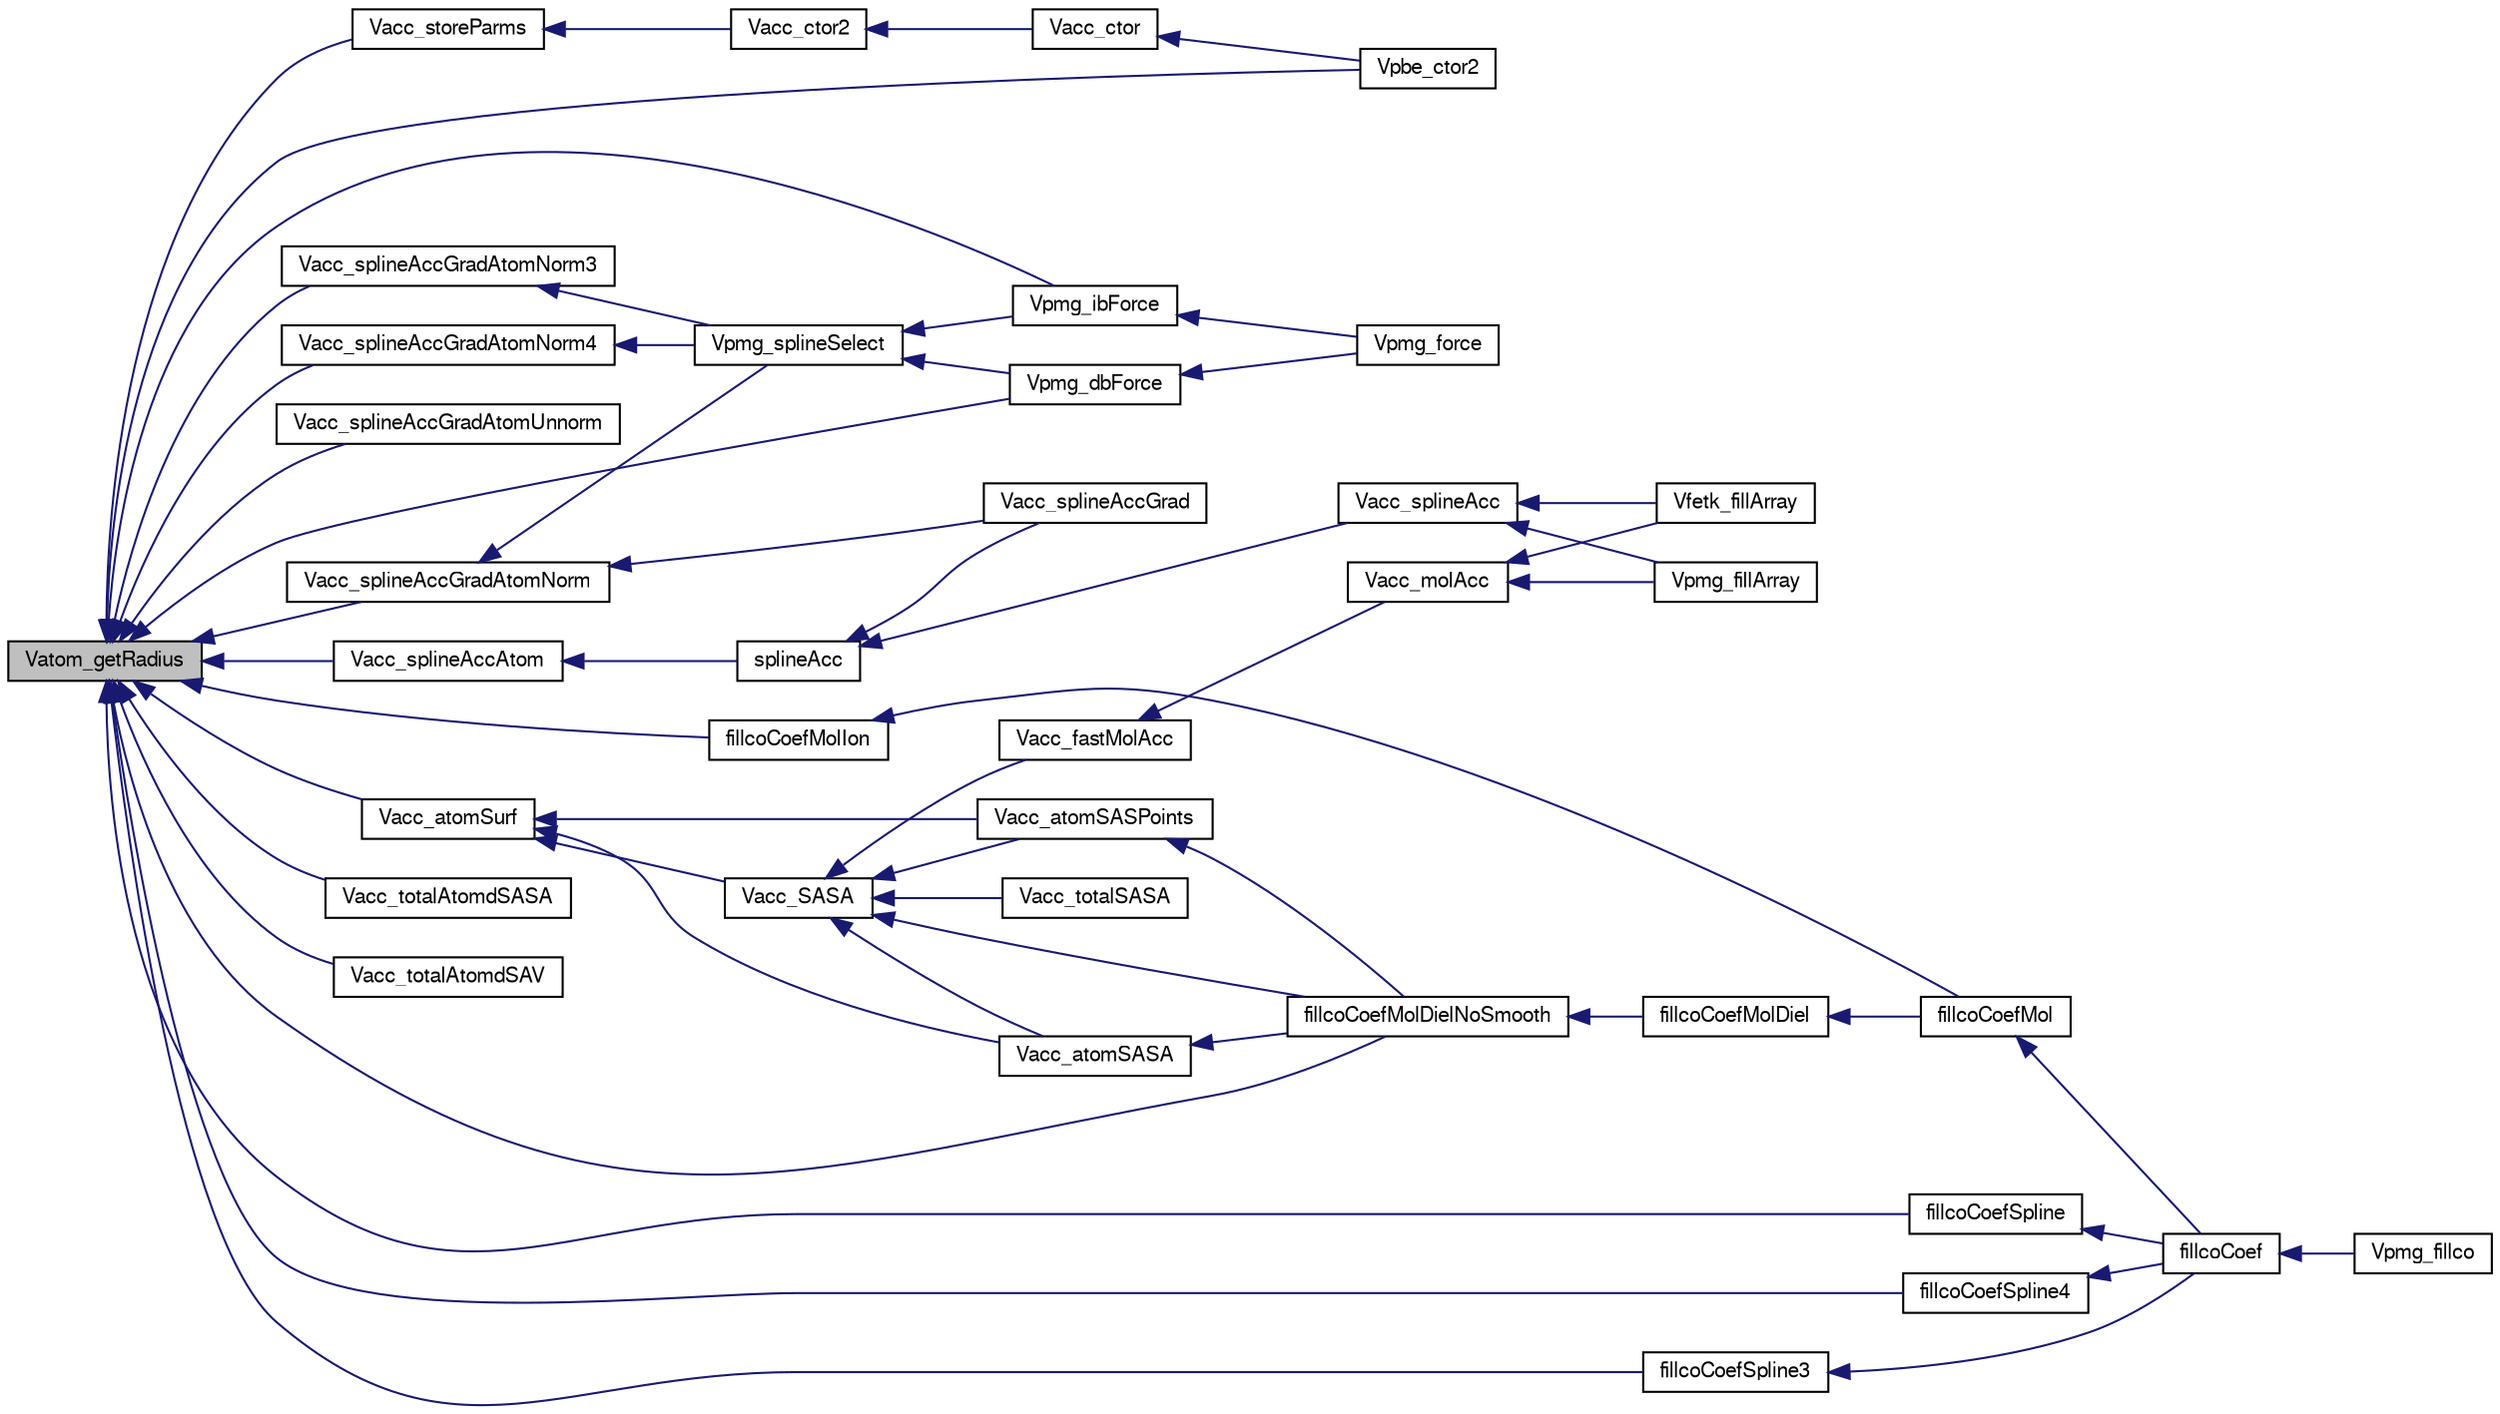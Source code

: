 digraph "Vatom_getRadius"
{
  edge [fontname="FreeSans",fontsize="10",labelfontname="FreeSans",labelfontsize="10"];
  node [fontname="FreeSans",fontsize="10",shape=record];
  rankdir="LR";
  Node1 [label="Vatom_getRadius",height=0.2,width=0.4,color="black", fillcolor="grey75", style="filled" fontcolor="black"];
  Node1 -> Node2 [dir="back",color="midnightblue",fontsize="10",style="solid",fontname="FreeSans"];
  Node2 [label="Vacc_storeParms",height=0.2,width=0.4,color="black", fillcolor="white", style="filled",URL="$vacc_8c.html#a43a99ef46d09254c73e3edf1ed1a3e3d"];
  Node2 -> Node3 [dir="back",color="midnightblue",fontsize="10",style="solid",fontname="FreeSans"];
  Node3 [label="Vacc_ctor2",height=0.2,width=0.4,color="black", fillcolor="white", style="filled",URL="$group___vacc.html#ga04c21186f33179193e153b82d9c1daf8",tooltip="FORTRAN stub to construct the accessibility object."];
  Node3 -> Node4 [dir="back",color="midnightblue",fontsize="10",style="solid",fontname="FreeSans"];
  Node4 [label="Vacc_ctor",height=0.2,width=0.4,color="black", fillcolor="white", style="filled",URL="$group___vacc.html#ga6d35703fb022ab73c33627667262f16f",tooltip="Construct the accessibility object."];
  Node4 -> Node5 [dir="back",color="midnightblue",fontsize="10",style="solid",fontname="FreeSans"];
  Node5 [label="Vpbe_ctor2",height=0.2,width=0.4,color="black", fillcolor="white", style="filled",URL="$group___vpbe.html#gacaf51947bfe10a206974dc3fd4c29e46",tooltip="FORTRAN stub to construct Vpbe objct."];
  Node1 -> Node6 [dir="back",color="midnightblue",fontsize="10",style="solid",fontname="FreeSans"];
  Node6 [label="Vacc_splineAccGradAtomNorm",height=0.2,width=0.4,color="black", fillcolor="white", style="filled",URL="$group___vacc.html#ga02bc1d0af5c35f2f5acaecf4f6b46449",tooltip="Report gradient of spline-based accessibility with respect to a particular atom normalized by the acc..."];
  Node6 -> Node7 [dir="back",color="midnightblue",fontsize="10",style="solid",fontname="FreeSans"];
  Node7 [label="Vacc_splineAccGrad",height=0.2,width=0.4,color="black", fillcolor="white", style="filled",URL="$group___vacc.html#ga696c5e5e782ec49072e83478144eb10d",tooltip="Report gradient of spline-based accessibility."];
  Node6 -> Node8 [dir="back",color="midnightblue",fontsize="10",style="solid",fontname="FreeSans"];
  Node8 [label="Vpmg_splineSelect",height=0.2,width=0.4,color="black", fillcolor="white", style="filled",URL="$vpmg_8c.html#a1271687db8aa07b73c4ce3316943b72c",tooltip="Selects a spline based surface method from either VSM_SPLINE, VSM_SPLINE5 or VSM_SPLINE7."];
  Node8 -> Node9 [dir="back",color="midnightblue",fontsize="10",style="solid",fontname="FreeSans"];
  Node9 [label="Vpmg_ibForce",height=0.2,width=0.4,color="black", fillcolor="white", style="filled",URL="$group___vpmg.html#ga140aea8dc31832d40a7cfb638464ee67",tooltip="Calculate the osmotic pressure on the specified atom in units of k_B T/AA."];
  Node9 -> Node10 [dir="back",color="midnightblue",fontsize="10",style="solid",fontname="FreeSans"];
  Node10 [label="Vpmg_force",height=0.2,width=0.4,color="black", fillcolor="white", style="filled",URL="$group___vpmg.html#gaaedec4be6966e3cee14a0a746ade406c",tooltip="Calculate the total force on the specified atom in units of k_B T/AA."];
  Node8 -> Node11 [dir="back",color="midnightblue",fontsize="10",style="solid",fontname="FreeSans"];
  Node11 [label="Vpmg_dbForce",height=0.2,width=0.4,color="black", fillcolor="white", style="filled",URL="$group___vpmg.html#gae681cc5a764ed8b8f9f869c047af997b",tooltip="Calculate the dielectric boundary forces on the specified atom in units of k_B T/AA."];
  Node11 -> Node10 [dir="back",color="midnightblue",fontsize="10",style="solid",fontname="FreeSans"];
  Node1 -> Node12 [dir="back",color="midnightblue",fontsize="10",style="solid",fontname="FreeSans"];
  Node12 [label="Vacc_splineAccGradAtomUnnorm",height=0.2,width=0.4,color="black", fillcolor="white", style="filled",URL="$group___vacc.html#ga172ea224ac81bd3dd952d16dc8654c52",tooltip="Report gradient of spline-based accessibility with respect to a particular atom (see Vpmg_splineAccAt..."];
  Node1 -> Node13 [dir="back",color="midnightblue",fontsize="10",style="solid",fontname="FreeSans"];
  Node13 [label="Vacc_splineAccAtom",height=0.2,width=0.4,color="black", fillcolor="white", style="filled",URL="$group___vacc.html#gafd1dc8f126eed1c8ffea8d81e859c7cd",tooltip="Report spline-based accessibility for a given atom."];
  Node13 -> Node14 [dir="back",color="midnightblue",fontsize="10",style="solid",fontname="FreeSans"];
  Node14 [label="splineAcc",height=0.2,width=0.4,color="black", fillcolor="white", style="filled",URL="$vacc_8c.html#a2a318b9e1df4d9a97ac47cf55498c4a8",tooltip="Fast spline-based surface computation subroutine."];
  Node14 -> Node15 [dir="back",color="midnightblue",fontsize="10",style="solid",fontname="FreeSans"];
  Node15 [label="Vacc_splineAcc",height=0.2,width=0.4,color="black", fillcolor="white", style="filled",URL="$group___vacc.html#ga6ba9bfeee26f30304543c0c15aeb34ef",tooltip="Report spline-based accessibility."];
  Node15 -> Node16 [dir="back",color="midnightblue",fontsize="10",style="solid",fontname="FreeSans"];
  Node16 [label="Vfetk_fillArray",height=0.2,width=0.4,color="black", fillcolor="white", style="filled",URL="$group___vfetk.html#gab568aa48a9072ad4fe3007a181affda1",tooltip="Fill an array with the specified data."];
  Node15 -> Node17 [dir="back",color="midnightblue",fontsize="10",style="solid",fontname="FreeSans"];
  Node17 [label="Vpmg_fillArray",height=0.2,width=0.4,color="black", fillcolor="white", style="filled",URL="$group___vpmg.html#ga11ed702159c3c6ee7d89c9d0bcdee240",tooltip="Fill the specified array with accessibility values."];
  Node14 -> Node7 [dir="back",color="midnightblue",fontsize="10",style="solid",fontname="FreeSans"];
  Node1 -> Node18 [dir="back",color="midnightblue",fontsize="10",style="solid",fontname="FreeSans"];
  Node18 [label="Vacc_atomSurf",height=0.2,width=0.4,color="black", fillcolor="white", style="filled",URL="$group___vacc.html#ga8c962cab8849df00c7f8ac61f3f8246b",tooltip="Set up an array of points corresponding to the SAS due to a particular atom."];
  Node18 -> Node19 [dir="back",color="midnightblue",fontsize="10",style="solid",fontname="FreeSans"];
  Node19 [label="Vacc_SASA",height=0.2,width=0.4,color="black", fillcolor="white", style="filled",URL="$group___vacc.html#gad2041f50041470d01e00a17f18b5b6c2",tooltip="Build the solvent accessible surface (SAS) and calculate the solvent accessible surface area..."];
  Node19 -> Node20 [dir="back",color="midnightblue",fontsize="10",style="solid",fontname="FreeSans"];
  Node20 [label="Vacc_fastMolAcc",height=0.2,width=0.4,color="black", fillcolor="white", style="filled",URL="$group___vacc.html#gace3cf23d10bbc818a28b212ef5c94f84",tooltip="Report molecular accessibility quickly."];
  Node20 -> Node21 [dir="back",color="midnightblue",fontsize="10",style="solid",fontname="FreeSans"];
  Node21 [label="Vacc_molAcc",height=0.2,width=0.4,color="black", fillcolor="white", style="filled",URL="$group___vacc.html#ga31a47b0e2a3e828ab38802dbebb07415",tooltip="Report molecular accessibility."];
  Node21 -> Node16 [dir="back",color="midnightblue",fontsize="10",style="solid",fontname="FreeSans"];
  Node21 -> Node17 [dir="back",color="midnightblue",fontsize="10",style="solid",fontname="FreeSans"];
  Node19 -> Node22 [dir="back",color="midnightblue",fontsize="10",style="solid",fontname="FreeSans"];
  Node22 [label="Vacc_totalSASA",height=0.2,width=0.4,color="black", fillcolor="white", style="filled",URL="$group___vacc.html#ga6e6925112665279c1b237f792c595e82",tooltip="Return the total solvent accessible surface area (SASA)"];
  Node19 -> Node23 [dir="back",color="midnightblue",fontsize="10",style="solid",fontname="FreeSans"];
  Node23 [label="Vacc_atomSASA",height=0.2,width=0.4,color="black", fillcolor="white", style="filled",URL="$group___vacc.html#ga9913f912bca5c71ba11ef9aefe7c390c",tooltip="Return the atomic solvent accessible surface area (SASA)"];
  Node23 -> Node24 [dir="back",color="midnightblue",fontsize="10",style="solid",fontname="FreeSans"];
  Node24 [label="fillcoCoefMolDielNoSmooth",height=0.2,width=0.4,color="black", fillcolor="white", style="filled",URL="$vpmg_8c.html#adf9fff114eed3d5d94f3adbbf9527483",tooltip="Fill differential operator coefficient arrays from a molecular surface calculation without smoothing..."];
  Node24 -> Node25 [dir="back",color="midnightblue",fontsize="10",style="solid",fontname="FreeSans"];
  Node25 [label="fillcoCoefMolDiel",height=0.2,width=0.4,color="black", fillcolor="white", style="filled",URL="$vpmg_8c.html#a34484f0f2f254b954abf20c5a98ab9d4",tooltip="Fill differential operator coefficient arrays from a molecular surface calculation."];
  Node25 -> Node26 [dir="back",color="midnightblue",fontsize="10",style="solid",fontname="FreeSans"];
  Node26 [label="fillcoCoefMol",height=0.2,width=0.4,color="black", fillcolor="white", style="filled",URL="$vpmg_8c.html#a62617829770eaed11c159947453e457c",tooltip="Fill operator coefficient arrays from a molecular surface calculation."];
  Node26 -> Node27 [dir="back",color="midnightblue",fontsize="10",style="solid",fontname="FreeSans"];
  Node27 [label="fillcoCoef",height=0.2,width=0.4,color="black", fillcolor="white", style="filled",URL="$vpmg_8c.html#a169088d2631112390e9699d0ff25ab0a",tooltip="Top-level driver to fill all operator coefficient arrays."];
  Node27 -> Node28 [dir="back",color="midnightblue",fontsize="10",style="solid",fontname="FreeSans"];
  Node28 [label="Vpmg_fillco",height=0.2,width=0.4,color="black", fillcolor="white", style="filled",URL="$group___vpmg.html#gaf117af16d5e9c5bd4e557a69ec1eb73a",tooltip="Fill the coefficient arrays prior to solving the equation."];
  Node19 -> Node29 [dir="back",color="midnightblue",fontsize="10",style="solid",fontname="FreeSans"];
  Node29 [label="Vacc_atomSASPoints",height=0.2,width=0.4,color="black", fillcolor="white", style="filled",URL="$group___vacc.html#gaa1b76ea181d5f3a3ddb2b890e470cb3f",tooltip="Get the set of points for this atom&#39;s solvent-accessible surface."];
  Node29 -> Node24 [dir="back",color="midnightblue",fontsize="10",style="solid",fontname="FreeSans"];
  Node19 -> Node24 [dir="back",color="midnightblue",fontsize="10",style="solid",fontname="FreeSans"];
  Node18 -> Node23 [dir="back",color="midnightblue",fontsize="10",style="solid",fontname="FreeSans"];
  Node18 -> Node29 [dir="back",color="midnightblue",fontsize="10",style="solid",fontname="FreeSans"];
  Node1 -> Node30 [dir="back",color="midnightblue",fontsize="10",style="solid",fontname="FreeSans"];
  Node30 [label="Vacc_splineAccGradAtomNorm4",height=0.2,width=0.4,color="black", fillcolor="white", style="filled",URL="$group___vacc.html#gad3f1efb0d9af322e255746a09ac674d2",tooltip="Report gradient of spline-based accessibility with respect to a particular atom normalized by a 4th o..."];
  Node30 -> Node8 [dir="back",color="midnightblue",fontsize="10",style="solid",fontname="FreeSans"];
  Node1 -> Node31 [dir="back",color="midnightblue",fontsize="10",style="solid",fontname="FreeSans"];
  Node31 [label="Vacc_splineAccGradAtomNorm3",height=0.2,width=0.4,color="black", fillcolor="white", style="filled",URL="$group___vacc.html#ga406f82703bc43217e0e39412e2e780c4",tooltip="Report gradient of spline-based accessibility with respect to a particular atom normalized by a 3rd o..."];
  Node31 -> Node8 [dir="back",color="midnightblue",fontsize="10",style="solid",fontname="FreeSans"];
  Node1 -> Node32 [dir="back",color="midnightblue",fontsize="10",style="solid",fontname="FreeSans"];
  Node32 [label="Vacc_totalAtomdSASA",height=0.2,width=0.4,color="black", fillcolor="white", style="filled",URL="$group___vacc.html#ga6778ad8dd91c1ed6f868a836f2050843",tooltip="Testing purposes only."];
  Node1 -> Node33 [dir="back",color="midnightblue",fontsize="10",style="solid",fontname="FreeSans"];
  Node33 [label="Vacc_totalAtomdSAV",height=0.2,width=0.4,color="black", fillcolor="white", style="filled",URL="$group___vacc.html#ga2f0ab2c1092a991c401dca0836a5a084",tooltip="Total solvent accessible volume."];
  Node1 -> Node5 [dir="back",color="midnightblue",fontsize="10",style="solid",fontname="FreeSans"];
  Node1 -> Node34 [dir="back",color="midnightblue",fontsize="10",style="solid",fontname="FreeSans"];
  Node34 [label="fillcoCoefMolIon",height=0.2,width=0.4,color="black", fillcolor="white", style="filled",URL="$vpmg_8c.html#a9217fdfc8737424d5e5ccc1193f9c3b0",tooltip="Fill ion (nonlinear) operator coefficient array from a molecular surface calculation."];
  Node34 -> Node26 [dir="back",color="midnightblue",fontsize="10",style="solid",fontname="FreeSans"];
  Node1 -> Node24 [dir="back",color="midnightblue",fontsize="10",style="solid",fontname="FreeSans"];
  Node1 -> Node35 [dir="back",color="midnightblue",fontsize="10",style="solid",fontname="FreeSans"];
  Node35 [label="fillcoCoefSpline",height=0.2,width=0.4,color="black", fillcolor="white", style="filled",URL="$vpmg_8c.html#a61365ff4cedaf084ea6d960d432a3d03",tooltip="Fill operator coefficient arrays from a spline-based surface calculation."];
  Node35 -> Node27 [dir="back",color="midnightblue",fontsize="10",style="solid",fontname="FreeSans"];
  Node1 -> Node9 [dir="back",color="midnightblue",fontsize="10",style="solid",fontname="FreeSans"];
  Node1 -> Node11 [dir="back",color="midnightblue",fontsize="10",style="solid",fontname="FreeSans"];
  Node1 -> Node36 [dir="back",color="midnightblue",fontsize="10",style="solid",fontname="FreeSans"];
  Node36 [label="fillcoCoefSpline4",height=0.2,width=0.4,color="black", fillcolor="white", style="filled",URL="$vpmg_8c.html#abe8b2056b56093552215f2e97c8f5c1b",tooltip="Fill operator coefficient arrays from a 7th order polynomial based surface calculation."];
  Node36 -> Node27 [dir="back",color="midnightblue",fontsize="10",style="solid",fontname="FreeSans"];
  Node1 -> Node37 [dir="back",color="midnightblue",fontsize="10",style="solid",fontname="FreeSans"];
  Node37 [label="fillcoCoefSpline3",height=0.2,width=0.4,color="black", fillcolor="white", style="filled",URL="$vpmg_8c.html#ab7b5543b591c9433e7190a2fe45b4ca2",tooltip="Fill operator coefficient arrays from a 5th order polynomial based surface calculation."];
  Node37 -> Node27 [dir="back",color="midnightblue",fontsize="10",style="solid",fontname="FreeSans"];
}
